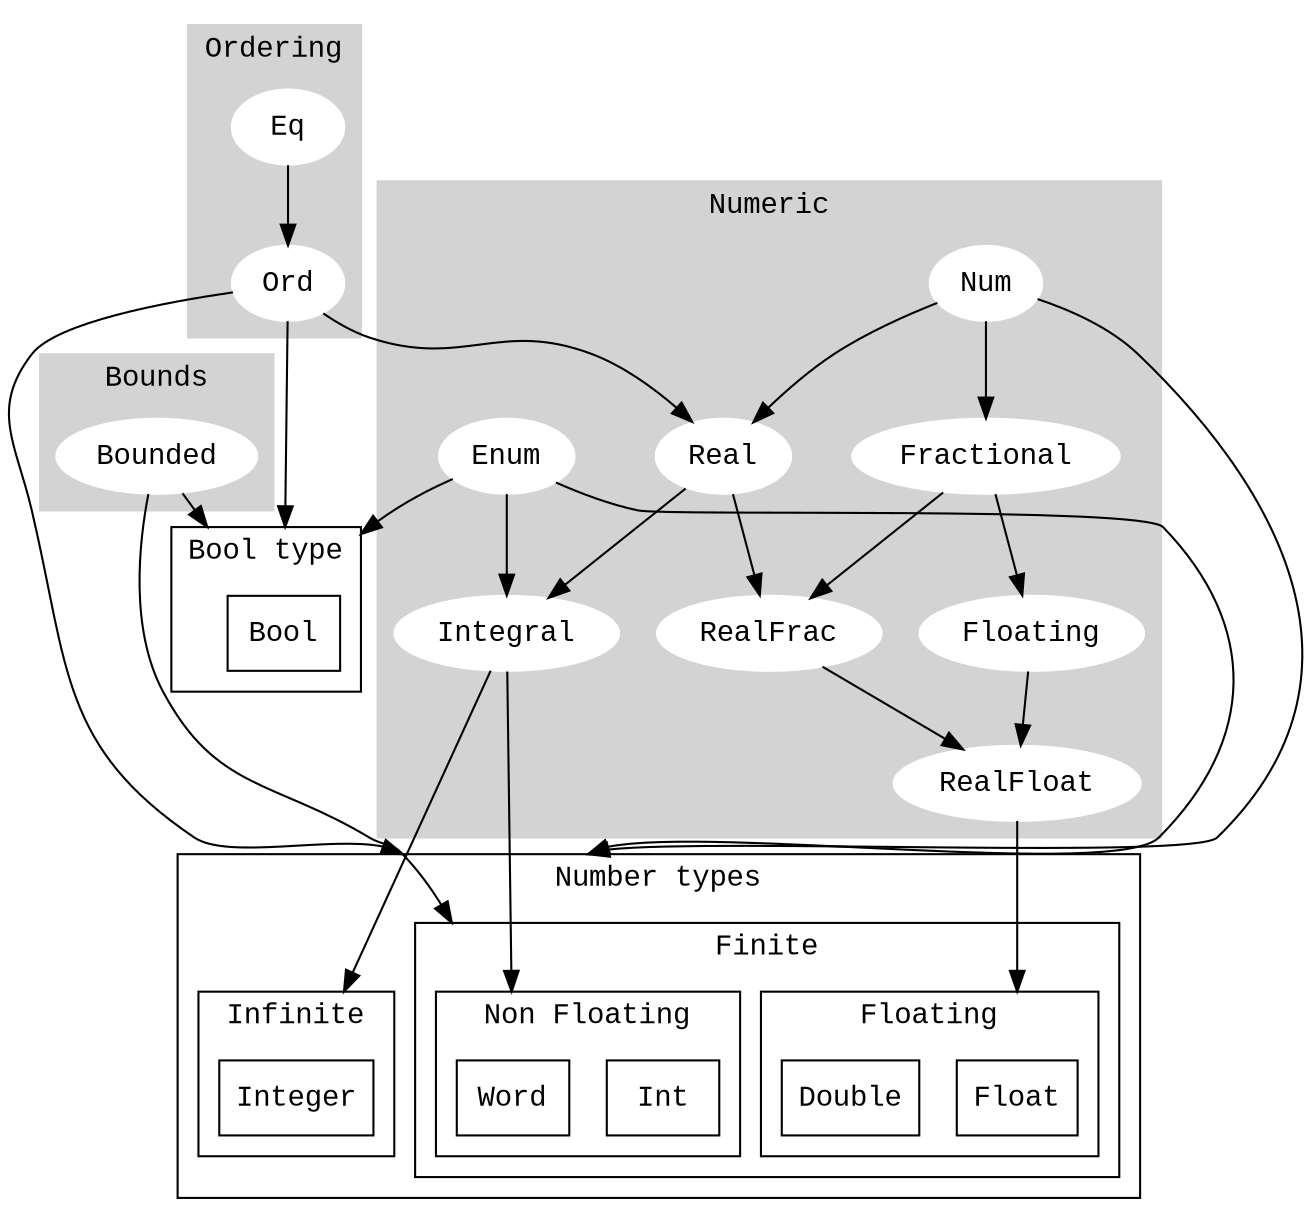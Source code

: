 digraph G {

  #clusterrank=local;
  compound=true;
  #newrank=true;
  rankdir=TB;
  #overlap=false;
  #splines=true;
  #ranksep="5 equally"
  #ratio=0.60

  graph [fontname="Liberation Mono"];
  node [fontname="Liberation Mono"];
  edge [fontname="Liberation Mono"];
  #node [shape=record fontsize=10 fontname="Verdana"];

  subgraph cluster_bool {
    label = "Bool type";
    margin=10;
    rank=same;
    Bool [shape=box]
  }

  subgraph cluster_numbers {
    label = "Number types";
    margin=10;
    rank=same;

    subgraph cluster_finite {
      label = "Finite";
      margin=10;
      rank=same;

      subgraph cluster_finite_no {
        label = "Non Floating";
        {
          rank=same;
          Int [shape=box]
          Word [shape=box]
          # Char is not part of Num
          #Char [shape=box]
        }
      }

      subgraph cluster_finite_yes {
        label = "Floating";
        {
          rank=same;
          Float [shape=box;]
          Double [shape=box]
        }
      }

    }

    subgraph cluster_infinite {
      label = "Infinite";
      margin=10;
      rank=same;
      Integer [shape=box]
    }


  }

  subgraph cluster_ord {
    label = "Ordering";
    color=lightgrey;
    node [style=filled,color=white];
    style=filled;
    Eq -> Ord
  }

  subgraph cluster_bounds {
    label = "Bounds";
    color=lightgrey;
    node [style=filled,color=white];
    style=filled;
    Bounded
  }

  subgraph cluster_enum {
    label = "Numeric";
    color=lightgrey;
    node [style=filled,color=white];
    style=filled;
    Enum

    Enum -> Integral
    Real -> Integral
    
    Num -> Fractional
    Fractional -> Floating
    Real -> RealFrac
    Fractional -> RealFrac
    RealFrac -> RealFloat
    Floating -> RealFloat
  }

  Num -> Real
  Ord -> Real
    
  Ord -> Bool [lhead=cluster_bool];
  Enum -> Bool [lhead=cluster_bool];
  Bounded -> Bool [lhead=cluster_bool];

  Ord -> Word [lhead=cluster_numbers];
  Enum -> Word [lhead=cluster_numbers];
  Num -> Word [lhead=cluster_numbers];

  Bounded -> Word [lhead=cluster_finite];

  Integral -> Word [lhead=cluster_finite_no];
  Integral -> Integer [lhead=cluster_infinite];
  
  RealFloat -> Float [lhead=cluster_finite_yes];

# constraint=false;

}
